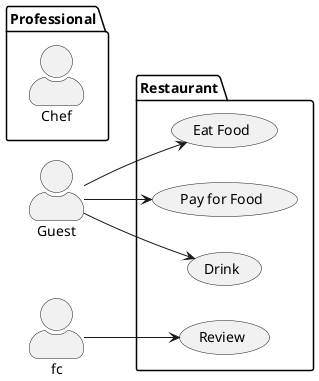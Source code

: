 @startuml contexto
skinparam actorStyle awesome
left to right direction
actor Guest as g
package Professional {
    actor Chef as c
}
package Restaurant {
    usecase "Eat Food" as UC1
    usecase "Pay for Food" as UC2
    usecase "Drink" as UC3
    usecase "Review" as UC4
}
fc --> UC4
g --> UC1
g --> UC2
g --> UC3
@enduml